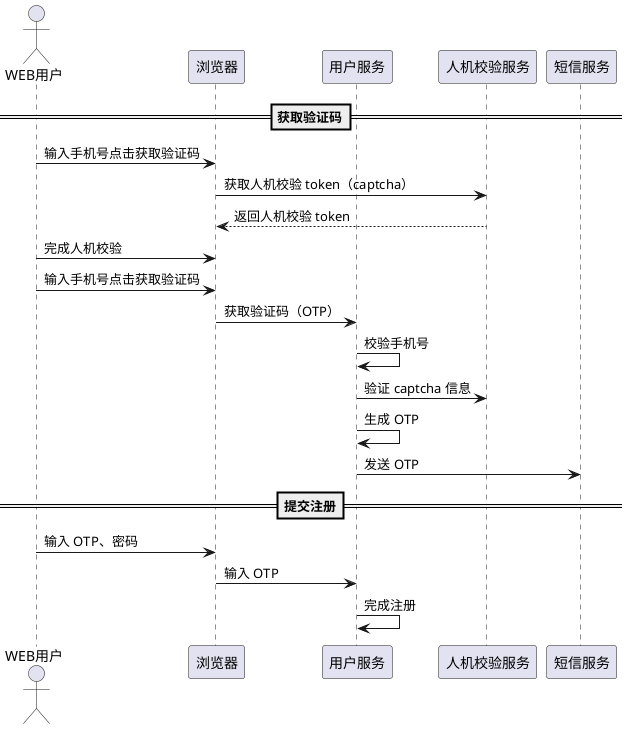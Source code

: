 @startuml

actor WEB用户 as user
participant 浏览器 as browser
participant 用户服务 as userService
participant 人机校验服务 as captchaService
participant 短信服务 as smsService

==获取验证码==
user -> browser: 输入手机号点击获取验证码
browser -> captchaService: 获取人机校验 token（captcha）
captchaService --> browser: 返回人机校验 token
user -> browser: 完成人机校验
user -> browser: 输入手机号点击获取验证码
browser -> userService: 获取验证码（OTP）
userService -> userService: 校验手机号
userService -> captchaService: 验证 captcha 信息
userService -> userService: 生成 OTP
userService -> smsService: 发送 OTP

==提交注册==
user -> browser: 输入 OTP、密码
browser -> userService: 输入 OTP
userService -> userService: 完成注册

@enduml
